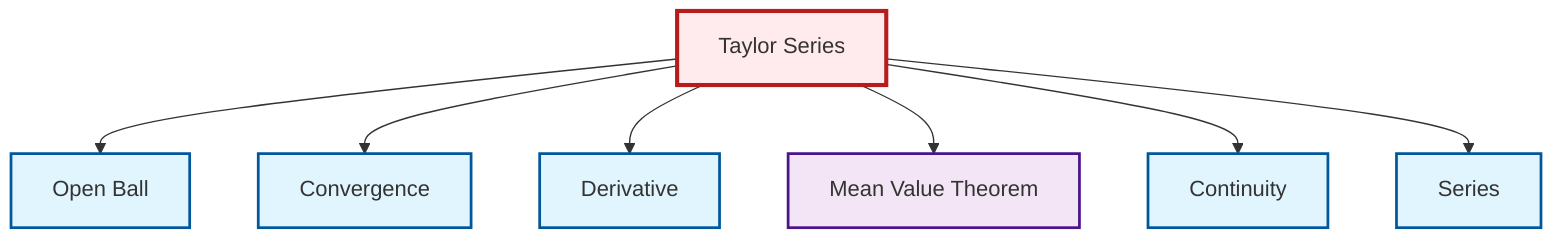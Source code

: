 graph TD
    classDef definition fill:#e1f5fe,stroke:#01579b,stroke-width:2px
    classDef theorem fill:#f3e5f5,stroke:#4a148c,stroke-width:2px
    classDef axiom fill:#fff3e0,stroke:#e65100,stroke-width:2px
    classDef example fill:#e8f5e9,stroke:#1b5e20,stroke-width:2px
    classDef current fill:#ffebee,stroke:#b71c1c,stroke-width:3px
    thm-mean-value["Mean Value Theorem"]:::theorem
    def-convergence["Convergence"]:::definition
    def-open-ball["Open Ball"]:::definition
    thm-taylor-series["Taylor Series"]:::theorem
    def-derivative["Derivative"]:::definition
    def-continuity["Continuity"]:::definition
    def-series["Series"]:::definition
    thm-taylor-series --> def-open-ball
    thm-taylor-series --> def-convergence
    thm-taylor-series --> def-derivative
    thm-taylor-series --> thm-mean-value
    thm-taylor-series --> def-continuity
    thm-taylor-series --> def-series
    class thm-taylor-series current